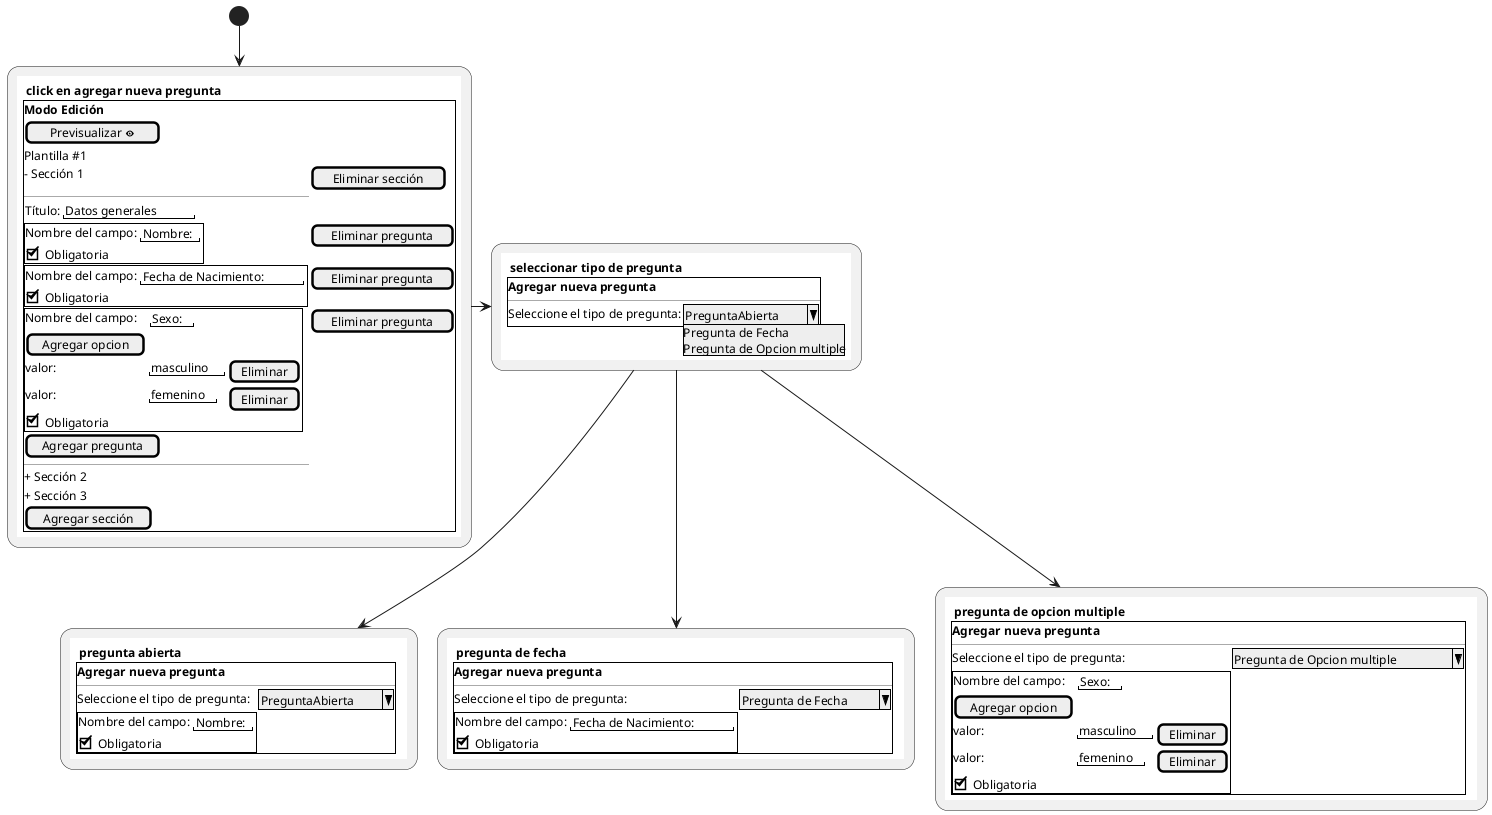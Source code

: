 @startuml
(*) --> "
{{
  salt
  {
    <b> click en agregar nueva pregunta
    {+

      **Modo Edición**
        [Previsualizar <&eye>]
        Plantilla #1
          | - Sección 1 | [Eliminar sección]
          | --
          | {Título: | " Datos generales"}
          {+
            Nombre del campo: | {"Nombre:"}
            [X]Obligatoria
          }|[Eliminar pregunta]
          {+
            Nombre del campo: | {"Fecha de Nacimiento:"}
            [X]Obligatoria
          }|[Eliminar pregunta]
          {+
            Nombre del campo: | {"Sexo:"}
            [Agregar opcion]
            valor:|"masculino"|[Eliminar]
            valor:|"femenino"|[Eliminar]
            [X]Obligatoria
          }|[Eliminar pregunta]
      '    | {T!
      '
      '        sd
      '        }
          | [Agregar pregunta]
          | --
          + Sección 2
          + Sección 3
          [Agregar sección]
      }
     }
  }
}}
" as add

add -right-> "
{{
  salt
  {
     <b> seleccionar tipo de pregunta
     {+
      **Agregar nueva pregunta**
      ---|--
      Seleccione el tipo de pregunta: | ^PreguntaAbierta^Pregunta de Fecha^Pregunta de Opcion multiple^
    }
   }
}}
" as choose

choose --> "
{{
  salt
  {
     <b> pregunta abierta
     {+
      **Agregar nueva pregunta**
      ---|--
      Seleccione el tipo de pregunta: | ^PreguntaAbierta^
      {+
        Nombre del campo: | {"Nombre:"}
        [X]Obligatoria
      }
    }
   }
}}
" as open

choose --> "
{{
  salt
  {
     <b> pregunta de fecha
     {+
      **Agregar nueva pregunta**
      ---|--
      Seleccione el tipo de pregunta: | ^Pregunta de Fecha^
      {+
        Nombre del campo: | {"Fecha de Nacimiento:"}
        [X]Obligatoria
      }
    }
   }
}}
" as date
choose --> "
{{
  salt
  {
     <b> pregunta de opcion multiple
     {+
      **Agregar nueva pregunta**
      ---|--
      Seleccione el tipo de pregunta: | ^Pregunta de Opcion multiple^
      {+
        Nombre del campo: | {"Sexo:"}
        [Agregar opcion]
        valor:|"masculino"|[Eliminar]
        valor:|"femenino"|[Eliminar]
        [X]Obligatoria
      }
    }
   }
}}
" as mutipleoption
@enduml
